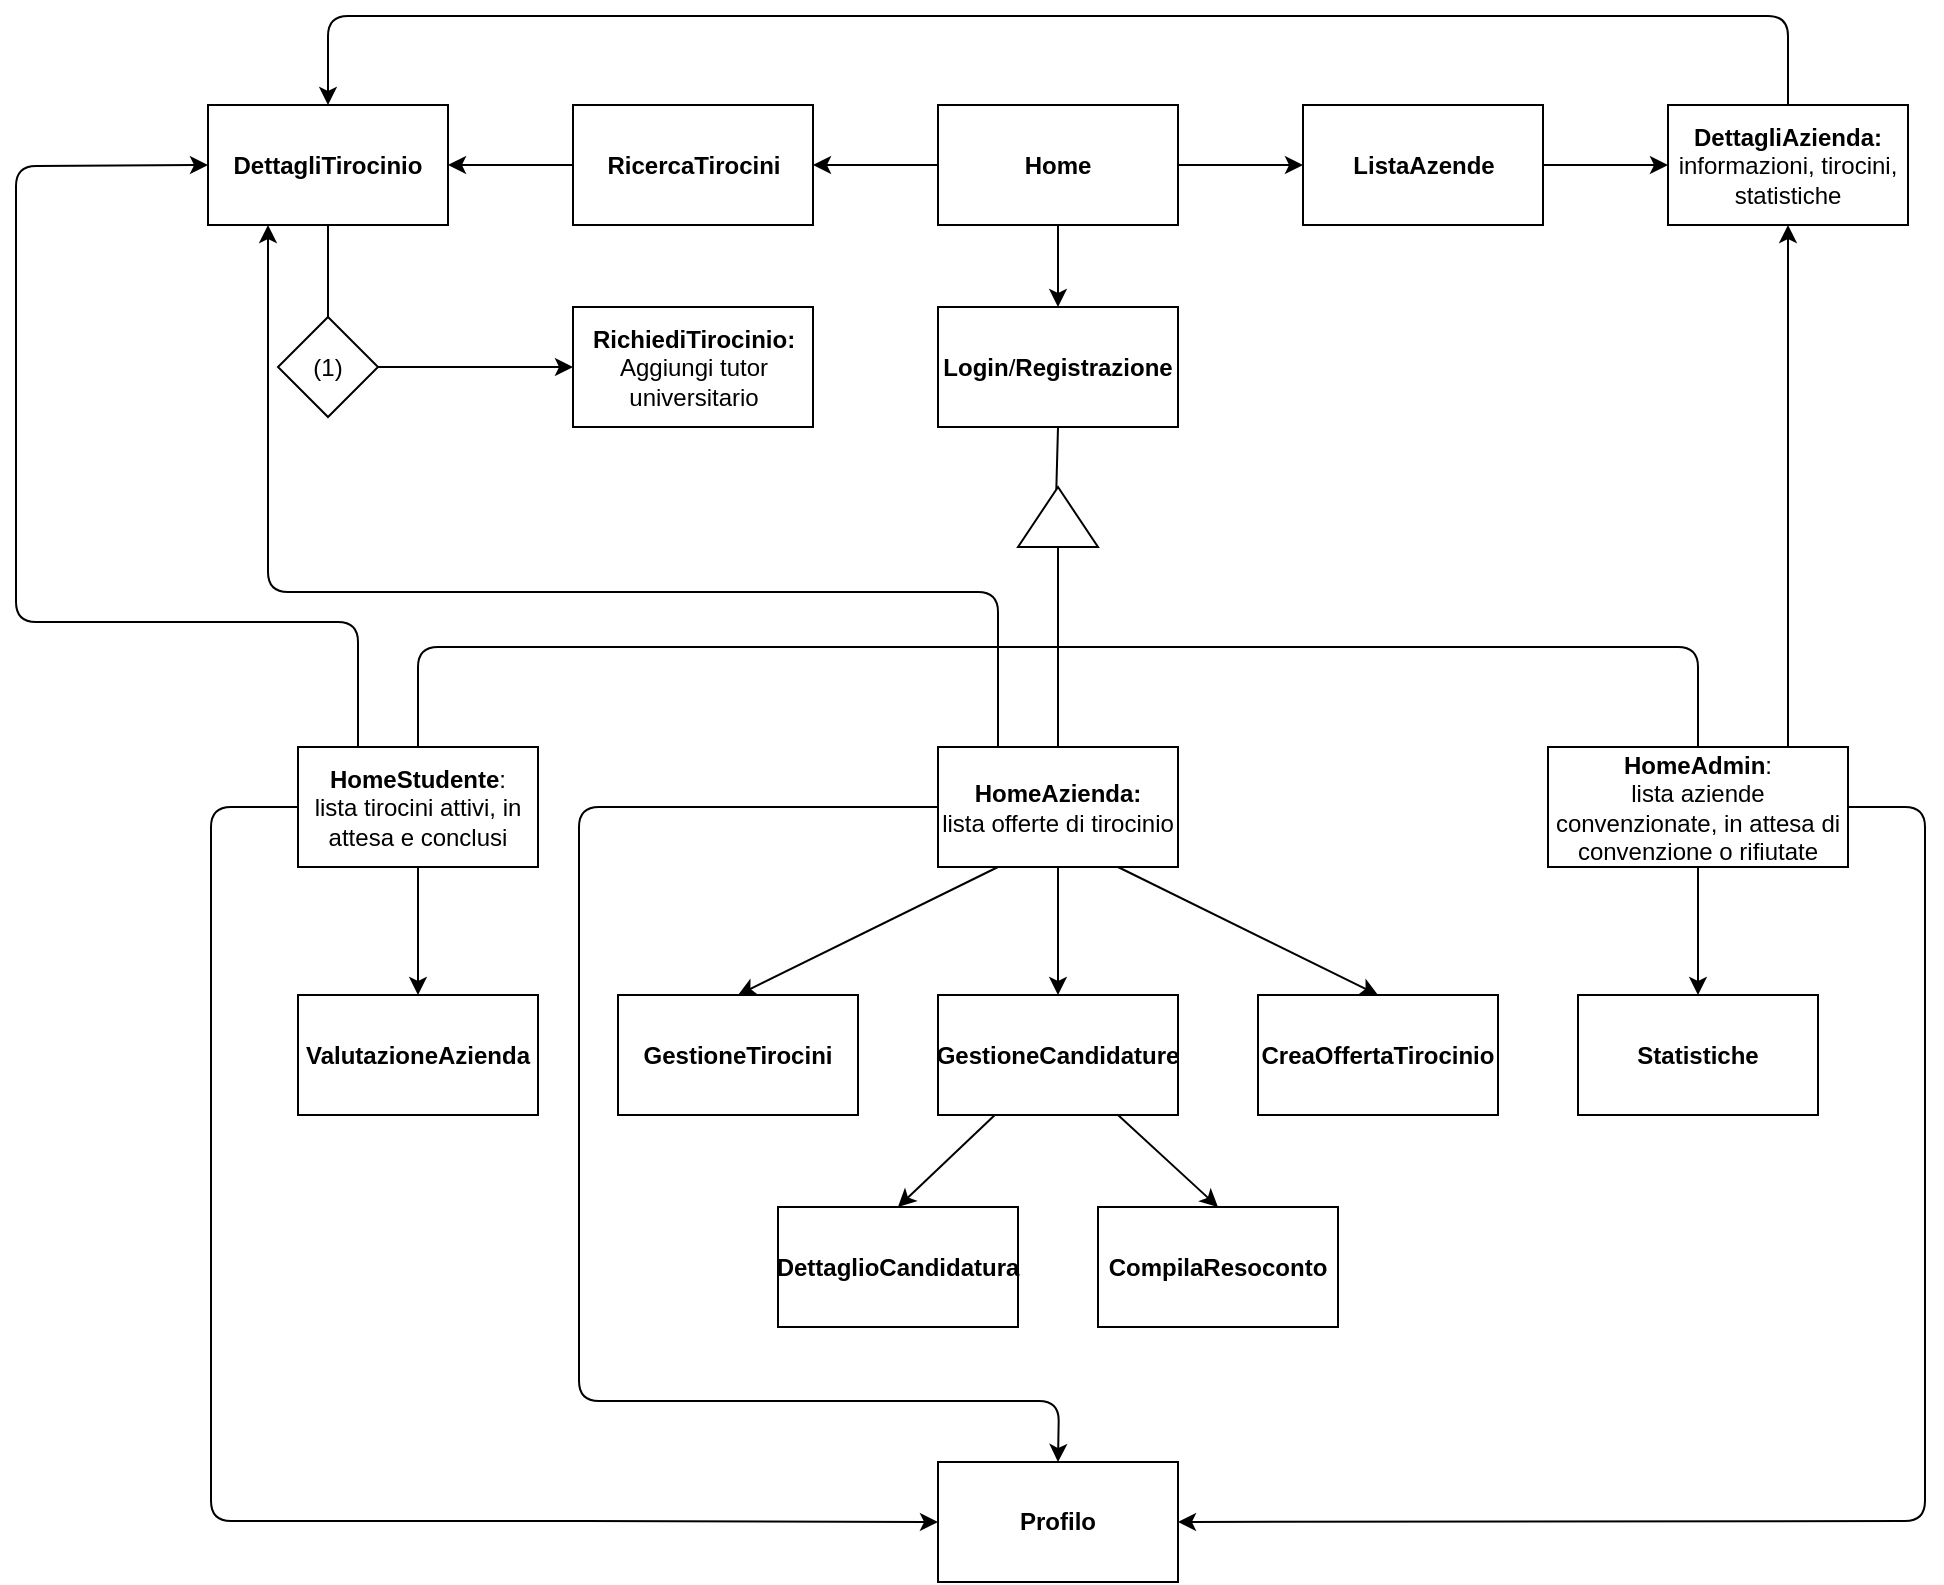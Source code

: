 <mxfile version="12.3.6" type="device" pages="1"><diagram id="Jb6JfKBczUrSLl_yyhJ2" name="Page-1"><mxGraphModel dx="1469" dy="776" grid="0" gridSize="10" guides="1" tooltips="1" connect="1" arrows="1" fold="1" page="1" pageScale="1" pageWidth="1169" pageHeight="827" background="#FFFFFF" math="0" shadow="0"><root><mxCell id="0"/><mxCell id="1" parent="0"/><mxCell id="6134m6FpH0D91XNkU9Wk-14" value="" style="edgeStyle=orthogonalEdgeStyle;rounded=0;orthogonalLoop=1;jettySize=auto;html=1;" edge="1" parent="1" source="W1YbjNwVLLB3PxnID7IK-1" target="W1YbjNwVLLB3PxnID7IK-5"><mxGeometry relative="1" as="geometry"/></mxCell><mxCell id="6134m6FpH0D91XNkU9Wk-15" value="" style="edgeStyle=orthogonalEdgeStyle;rounded=0;orthogonalLoop=1;jettySize=auto;html=1;" edge="1" parent="1" source="W1YbjNwVLLB3PxnID7IK-1" target="W1YbjNwVLLB3PxnID7IK-3"><mxGeometry relative="1" as="geometry"/></mxCell><mxCell id="6134m6FpH0D91XNkU9Wk-20" value="" style="edgeStyle=orthogonalEdgeStyle;rounded=0;orthogonalLoop=1;jettySize=auto;html=1;" edge="1" parent="1" source="W1YbjNwVLLB3PxnID7IK-1" target="W1YbjNwVLLB3PxnID7IK-7"><mxGeometry relative="1" as="geometry"/></mxCell><mxCell id="W1YbjNwVLLB3PxnID7IK-1" value="&lt;b&gt;Home&lt;/b&gt;" style="rounded=0;whiteSpace=wrap;html=1;" parent="1" vertex="1"><mxGeometry x="567" y="69.5" width="120" height="60" as="geometry"/></mxCell><mxCell id="6134m6FpH0D91XNkU9Wk-17" value="" style="edgeStyle=orthogonalEdgeStyle;rounded=0;orthogonalLoop=1;jettySize=auto;html=1;" edge="1" parent="1" source="W1YbjNwVLLB3PxnID7IK-3" target="W1YbjNwVLLB3PxnID7IK-38"><mxGeometry relative="1" as="geometry"/></mxCell><mxCell id="W1YbjNwVLLB3PxnID7IK-3" value="&lt;b&gt;RicercaTirocini&lt;/b&gt;" style="rounded=0;whiteSpace=wrap;html=1;" parent="1" vertex="1"><mxGeometry x="384.5" y="69.5" width="120" height="60" as="geometry"/></mxCell><mxCell id="6134m6FpH0D91XNkU9Wk-16" value="" style="edgeStyle=orthogonalEdgeStyle;rounded=0;orthogonalLoop=1;jettySize=auto;html=1;" edge="1" parent="1" source="W1YbjNwVLLB3PxnID7IK-5" target="W1YbjNwVLLB3PxnID7IK-23"><mxGeometry relative="1" as="geometry"/></mxCell><mxCell id="W1YbjNwVLLB3PxnID7IK-5" value="&lt;b&gt;ListaAzende&lt;/b&gt;" style="rounded=0;whiteSpace=wrap;html=1;" parent="1" vertex="1"><mxGeometry x="749.5" y="69.5" width="120" height="60" as="geometry"/></mxCell><mxCell id="W1YbjNwVLLB3PxnID7IK-7" value="&lt;b&gt;Login&lt;/b&gt;/&lt;b&gt;Registrazione&lt;/b&gt;" style="rounded=0;whiteSpace=wrap;html=1;" parent="1" vertex="1"><mxGeometry x="567" y="170.5" width="120" height="60" as="geometry"/></mxCell><mxCell id="W1YbjNwVLLB3PxnID7IK-12" value="&lt;div&gt;&lt;b&gt;HomeAzienda:&lt;/b&gt;&lt;/div&gt;&lt;div&gt;lista offerte di tirocinio&lt;br&gt;&lt;/div&gt;" style="rounded=0;whiteSpace=wrap;html=1;" parent="1" vertex="1"><mxGeometry x="567" y="390.5" width="120" height="60" as="geometry"/></mxCell><mxCell id="W1YbjNwVLLB3PxnID7IK-15" value="" style="endArrow=none;html=1;entryX=0.5;entryY=1;entryDx=0;entryDy=0;exitX=0.767;exitY=0.475;exitDx=0;exitDy=0;exitPerimeter=0;" parent="1" source="W1YbjNwVLLB3PxnID7IK-16" target="W1YbjNwVLLB3PxnID7IK-7" edge="1"><mxGeometry width="50" height="50" relative="1" as="geometry"><mxPoint x="397" y="480.5" as="sourcePoint"/><mxPoint x="447" y="430.5" as="targetPoint"/></mxGeometry></mxCell><mxCell id="W1YbjNwVLLB3PxnID7IK-16" value="" style="triangle;whiteSpace=wrap;html=1;direction=north;" parent="1" vertex="1"><mxGeometry x="607" y="260.5" width="40" height="30" as="geometry"/></mxCell><mxCell id="W1YbjNwVLLB3PxnID7IK-17" value="" style="endArrow=none;html=1;entryX=0;entryY=0.5;entryDx=0;entryDy=0;exitX=0.5;exitY=0;exitDx=0;exitDy=0;" parent="1" source="W1YbjNwVLLB3PxnID7IK-12" target="W1YbjNwVLLB3PxnID7IK-16" edge="1"><mxGeometry width="50" height="50" relative="1" as="geometry"><mxPoint x="627" y="350.5" as="sourcePoint"/><mxPoint x="627" y="220.5" as="targetPoint"/></mxGeometry></mxCell><mxCell id="W1YbjNwVLLB3PxnID7IK-18" value="&lt;div&gt;&lt;b&gt;HomeStudente&lt;/b&gt;:&lt;/div&gt;&lt;div&gt;lista tirocini attivi, in attesa e conclusi&lt;br&gt;&lt;/div&gt;" style="rounded=0;whiteSpace=wrap;html=1;" parent="1" vertex="1"><mxGeometry x="247" y="390.5" width="120" height="60" as="geometry"/></mxCell><mxCell id="W1YbjNwVLLB3PxnID7IK-19" value="&lt;div&gt;&lt;b&gt;HomeAdmin&lt;/b&gt;:&lt;/div&gt;&lt;div&gt;lista aziende convenzionate, in attesa di convenzione o rifiutate&lt;br&gt;&lt;/div&gt;" style="rounded=0;whiteSpace=wrap;html=1;" parent="1" vertex="1"><mxGeometry x="872" y="390.5" width="150" height="60" as="geometry"/></mxCell><mxCell id="W1YbjNwVLLB3PxnID7IK-20" value="" style="endArrow=none;html=1;entryX=0.5;entryY=0;entryDx=0;entryDy=0;" parent="1" target="W1YbjNwVLLB3PxnID7IK-18" edge="1"><mxGeometry width="50" height="50" relative="1" as="geometry"><mxPoint x="627" y="340.5" as="sourcePoint"/><mxPoint x="427" y="470.5" as="targetPoint"/><Array as="points"><mxPoint x="307" y="340.5"/></Array></mxGeometry></mxCell><mxCell id="W1YbjNwVLLB3PxnID7IK-21" value="" style="endArrow=none;html=1;entryX=0.5;entryY=0;entryDx=0;entryDy=0;" parent="1" target="W1YbjNwVLLB3PxnID7IK-19" edge="1"><mxGeometry width="50" height="50" relative="1" as="geometry"><mxPoint x="627" y="340.5" as="sourcePoint"/><mxPoint x="427" y="470.5" as="targetPoint"/><Array as="points"><mxPoint x="817" y="340.5"/><mxPoint x="947" y="340.5"/></Array></mxGeometry></mxCell><mxCell id="W1YbjNwVLLB3PxnID7IK-23" value="&lt;div&gt;&lt;b&gt;DettagliAzienda:&lt;/b&gt;&lt;/div&gt;&lt;div&gt;informazioni, tirocini, statistiche&lt;br&gt;&lt;b&gt;&lt;/b&gt;&lt;/div&gt;" style="rounded=0;whiteSpace=wrap;html=1;" parent="1" vertex="1"><mxGeometry x="932" y="69.5" width="120" height="60" as="geometry"/></mxCell><mxCell id="W1YbjNwVLLB3PxnID7IK-25" value="&lt;b&gt;RichiediTirocinio:&lt;/b&gt;&lt;br&gt;Aggiungi tutor universitario" style="rounded=0;whiteSpace=wrap;html=1;" parent="1" vertex="1"><mxGeometry x="384.5" y="170.5" width="120" height="60" as="geometry"/></mxCell><mxCell id="W1YbjNwVLLB3PxnID7IK-26" value="(1)" style="rhombus;whiteSpace=wrap;html=1;" parent="1" vertex="1"><mxGeometry x="237" y="175.5" width="50" height="50" as="geometry"/></mxCell><mxCell id="W1YbjNwVLLB3PxnID7IK-32" value="&lt;b&gt;ValutazioneAzienda&lt;/b&gt;" style="rounded=0;whiteSpace=wrap;html=1;" parent="1" vertex="1"><mxGeometry x="247" y="514.5" width="120" height="60" as="geometry"/></mxCell><mxCell id="W1YbjNwVLLB3PxnID7IK-33" value="" style="endArrow=classic;html=1;exitX=0.5;exitY=1;exitDx=0;exitDy=0;entryX=0.5;entryY=0;entryDx=0;entryDy=0;" parent="1" source="W1YbjNwVLLB3PxnID7IK-18" target="W1YbjNwVLLB3PxnID7IK-32" edge="1"><mxGeometry width="50" height="50" relative="1" as="geometry"><mxPoint x="147" y="630.5" as="sourcePoint"/><mxPoint x="197" y="580.5" as="targetPoint"/></mxGeometry></mxCell><mxCell id="W1YbjNwVLLB3PxnID7IK-36" value="&lt;b&gt;CompilaResoconto&lt;/b&gt;" style="rounded=0;whiteSpace=wrap;html=1;" parent="1" vertex="1"><mxGeometry x="647" y="620.5" width="120" height="60" as="geometry"/></mxCell><mxCell id="W1YbjNwVLLB3PxnID7IK-37" value="&lt;b&gt;CreaOffertaTirocinio&lt;/b&gt;" style="rounded=0;whiteSpace=wrap;html=1;" parent="1" vertex="1"><mxGeometry x="727" y="514.5" width="120" height="60" as="geometry"/></mxCell><mxCell id="W1YbjNwVLLB3PxnID7IK-38" value="&lt;b&gt;DettagliTirocinio&lt;/b&gt;" style="rounded=0;whiteSpace=wrap;html=1;" parent="1" vertex="1"><mxGeometry x="202" y="69.5" width="120" height="60" as="geometry"/></mxCell><mxCell id="W1YbjNwVLLB3PxnID7IK-39" value="&lt;b&gt;GestioneCandidature&lt;/b&gt;" style="rounded=0;whiteSpace=wrap;html=1;" parent="1" vertex="1"><mxGeometry x="567" y="514.5" width="120" height="60" as="geometry"/></mxCell><mxCell id="W1YbjNwVLLB3PxnID7IK-40" value="&lt;b&gt;GestioneTirocini&lt;/b&gt;" style="rounded=0;whiteSpace=wrap;html=1;" parent="1" vertex="1"><mxGeometry x="407" y="514.5" width="120" height="60" as="geometry"/></mxCell><mxCell id="W1YbjNwVLLB3PxnID7IK-42" value="&lt;b&gt;Statistiche&lt;/b&gt;" style="rounded=0;whiteSpace=wrap;html=1;" parent="1" vertex="1"><mxGeometry x="887" y="514.5" width="120" height="60" as="geometry"/></mxCell><mxCell id="W1YbjNwVLLB3PxnID7IK-43" value="" style="endArrow=classic;html=1;exitX=0.5;exitY=1;exitDx=0;exitDy=0;entryX=0.5;entryY=0;entryDx=0;entryDy=0;" parent="1" source="W1YbjNwVLLB3PxnID7IK-12" target="W1YbjNwVLLB3PxnID7IK-39" edge="1"><mxGeometry width="50" height="50" relative="1" as="geometry"><mxPoint x="147" y="1180.5" as="sourcePoint"/><mxPoint x="197" y="1130.5" as="targetPoint"/></mxGeometry></mxCell><mxCell id="W1YbjNwVLLB3PxnID7IK-44" value="" style="endArrow=classic;html=1;entryX=0.5;entryY=0;entryDx=0;entryDy=0;" parent="1" source="W1YbjNwVLLB3PxnID7IK-39" target="W1YbjNwVLLB3PxnID7IK-45" edge="1"><mxGeometry width="50" height="50" relative="1" as="geometry"><mxPoint x="137" y="1050.5" as="sourcePoint"/><mxPoint x="517" y="600.5" as="targetPoint"/></mxGeometry></mxCell><mxCell id="W1YbjNwVLLB3PxnID7IK-45" value="&lt;b&gt;DettaglioCandidatura&lt;/b&gt;" style="rounded=0;whiteSpace=wrap;html=1;" parent="1" vertex="1"><mxGeometry x="487" y="620.5" width="120" height="60" as="geometry"/></mxCell><mxCell id="W1YbjNwVLLB3PxnID7IK-46" value="" style="endArrow=classic;html=1;exitX=0.75;exitY=1;exitDx=0;exitDy=0;entryX=0.5;entryY=0;entryDx=0;entryDy=0;" parent="1" source="W1YbjNwVLLB3PxnID7IK-39" target="W1YbjNwVLLB3PxnID7IK-36" edge="1"><mxGeometry width="50" height="50" relative="1" as="geometry"><mxPoint x="137" y="1050.5" as="sourcePoint"/><mxPoint x="187" y="1000.5" as="targetPoint"/></mxGeometry></mxCell><mxCell id="W1YbjNwVLLB3PxnID7IK-48" value="" style="endArrow=classic;html=1;exitX=0.75;exitY=1;exitDx=0;exitDy=0;entryX=0.5;entryY=0;entryDx=0;entryDy=0;" parent="1" source="W1YbjNwVLLB3PxnID7IK-12" target="W1YbjNwVLLB3PxnID7IK-37" edge="1"><mxGeometry width="50" height="50" relative="1" as="geometry"><mxPoint x="137" y="1050.5" as="sourcePoint"/><mxPoint x="187" y="1000.5" as="targetPoint"/></mxGeometry></mxCell><mxCell id="W1YbjNwVLLB3PxnID7IK-49" value="" style="endArrow=classic;html=1;exitX=0.25;exitY=1;exitDx=0;exitDy=0;entryX=0.5;entryY=0;entryDx=0;entryDy=0;" parent="1" source="W1YbjNwVLLB3PxnID7IK-12" target="W1YbjNwVLLB3PxnID7IK-40" edge="1"><mxGeometry width="50" height="50" relative="1" as="geometry"><mxPoint x="137" y="1050.5" as="sourcePoint"/><mxPoint x="187" y="1000.5" as="targetPoint"/></mxGeometry></mxCell><mxCell id="W1YbjNwVLLB3PxnID7IK-50" value="" style="endArrow=classic;html=1;exitX=0.5;exitY=1;exitDx=0;exitDy=0;entryX=0.5;entryY=0;entryDx=0;entryDy=0;" parent="1" source="W1YbjNwVLLB3PxnID7IK-19" target="W1YbjNwVLLB3PxnID7IK-42" edge="1"><mxGeometry width="50" height="50" relative="1" as="geometry"><mxPoint x="137" y="960.5" as="sourcePoint"/><mxPoint x="187" y="910.5" as="targetPoint"/></mxGeometry></mxCell><mxCell id="6134m6FpH0D91XNkU9Wk-1" value="" style="endArrow=classic;html=1;exitX=1;exitY=0.5;exitDx=0;exitDy=0;entryX=0;entryY=0.5;entryDx=0;entryDy=0;" edge="1" parent="1" source="W1YbjNwVLLB3PxnID7IK-26" target="W1YbjNwVLLB3PxnID7IK-25"><mxGeometry width="50" height="50" relative="1" as="geometry"><mxPoint x="361.5" y="177.5" as="sourcePoint"/><mxPoint x="296.5" y="701.5" as="targetPoint"/></mxGeometry></mxCell><mxCell id="6134m6FpH0D91XNkU9Wk-7" value="&lt;b&gt;Profilo&lt;/b&gt;" style="rounded=0;whiteSpace=wrap;html=1;" vertex="1" parent="1"><mxGeometry x="567" y="748" width="120" height="60" as="geometry"/></mxCell><mxCell id="6134m6FpH0D91XNkU9Wk-8" value="" style="endArrow=classic;html=1;exitX=0;exitY=0.5;exitDx=0;exitDy=0;entryX=0;entryY=0.5;entryDx=0;entryDy=0;" edge="1" parent="1" source="W1YbjNwVLLB3PxnID7IK-18" target="6134m6FpH0D91XNkU9Wk-7"><mxGeometry width="50" height="50" relative="1" as="geometry"><mxPoint x="106.5" y="877.5" as="sourcePoint"/><mxPoint x="567" y="777" as="targetPoint"/><Array as="points"><mxPoint x="203.5" y="420.5"/><mxPoint x="203.5" y="777.5"/><mxPoint x="379.5" y="777.5"/></Array></mxGeometry></mxCell><mxCell id="6134m6FpH0D91XNkU9Wk-9" value="" style="endArrow=classic;html=1;exitX=0;exitY=0.5;exitDx=0;exitDy=0;entryX=0.5;entryY=0;entryDx=0;entryDy=0;" edge="1" parent="1" source="W1YbjNwVLLB3PxnID7IK-12" target="6134m6FpH0D91XNkU9Wk-7"><mxGeometry width="50" height="50" relative="1" as="geometry"><mxPoint x="106.5" y="877.5" as="sourcePoint"/><mxPoint x="627" y="747" as="targetPoint"/><Array as="points"><mxPoint x="387.5" y="420.5"/><mxPoint x="387.5" y="717.5"/><mxPoint x="627.5" y="717.5"/></Array></mxGeometry></mxCell><mxCell id="6134m6FpH0D91XNkU9Wk-10" value="" style="endArrow=classic;html=1;exitX=1;exitY=0.5;exitDx=0;exitDy=0;entryX=1;entryY=0.5;entryDx=0;entryDy=0;" edge="1" parent="1" source="W1YbjNwVLLB3PxnID7IK-19" target="6134m6FpH0D91XNkU9Wk-7"><mxGeometry width="50" height="50" relative="1" as="geometry"><mxPoint x="106.5" y="877.5" as="sourcePoint"/><mxPoint x="687" y="777" as="targetPoint"/><Array as="points"><mxPoint x="1060.5" y="420.5"/><mxPoint x="1060.5" y="777.5"/></Array></mxGeometry></mxCell><mxCell id="6134m6FpH0D91XNkU9Wk-18" value="" style="endArrow=none;html=1;exitX=0.5;exitY=1;exitDx=0;exitDy=0;entryX=0.5;entryY=0;entryDx=0;entryDy=0;" edge="1" parent="1" source="W1YbjNwVLLB3PxnID7IK-38" target="W1YbjNwVLLB3PxnID7IK-26"><mxGeometry width="50" height="50" relative="1" as="geometry"><mxPoint x="196" y="879" as="sourcePoint"/><mxPoint x="246" y="829" as="targetPoint"/></mxGeometry></mxCell><mxCell id="6134m6FpH0D91XNkU9Wk-19" value="" style="endArrow=classic;html=1;exitX=0.5;exitY=0;exitDx=0;exitDy=0;entryX=0.5;entryY=0;entryDx=0;entryDy=0;" edge="1" parent="1" source="W1YbjNwVLLB3PxnID7IK-23" target="W1YbjNwVLLB3PxnID7IK-38"><mxGeometry width="50" height="50" relative="1" as="geometry"><mxPoint x="196" y="879" as="sourcePoint"/><mxPoint x="323" y="18.667" as="targetPoint"/><Array as="points"><mxPoint x="992" y="25"/><mxPoint x="262" y="25"/></Array></mxGeometry></mxCell><mxCell id="6134m6FpH0D91XNkU9Wk-21" value="" style="endArrow=classic;html=1;exitX=0.25;exitY=0;exitDx=0;exitDy=0;entryX=0;entryY=0.5;entryDx=0;entryDy=0;" edge="1" parent="1" source="W1YbjNwVLLB3PxnID7IK-18" target="W1YbjNwVLLB3PxnID7IK-38"><mxGeometry width="50" height="50" relative="1" as="geometry"><mxPoint x="196" y="879" as="sourcePoint"/><mxPoint x="246" y="829" as="targetPoint"/><Array as="points"><mxPoint x="277" y="328"/><mxPoint x="106" y="328"/><mxPoint x="106" y="100"/></Array></mxGeometry></mxCell><mxCell id="6134m6FpH0D91XNkU9Wk-22" value="" style="endArrow=classic;html=1;exitX=0.25;exitY=0;exitDx=0;exitDy=0;entryX=0.25;entryY=1;entryDx=0;entryDy=0;" edge="1" parent="1" source="W1YbjNwVLLB3PxnID7IK-12" target="W1YbjNwVLLB3PxnID7IK-38"><mxGeometry width="50" height="50" relative="1" as="geometry"><mxPoint x="99" y="879" as="sourcePoint"/><mxPoint x="149" y="829" as="targetPoint"/><Array as="points"><mxPoint x="597" y="313"/><mxPoint x="232" y="313"/></Array></mxGeometry></mxCell><mxCell id="6134m6FpH0D91XNkU9Wk-23" value="" style="endArrow=classic;html=1;entryX=0.5;entryY=1;entryDx=0;entryDy=0;" edge="1" parent="1" target="W1YbjNwVLLB3PxnID7IK-23"><mxGeometry width="50" height="50" relative="1" as="geometry"><mxPoint x="992" y="390" as="sourcePoint"/><mxPoint x="149" y="829" as="targetPoint"/></mxGeometry></mxCell></root></mxGraphModel></diagram></mxfile>